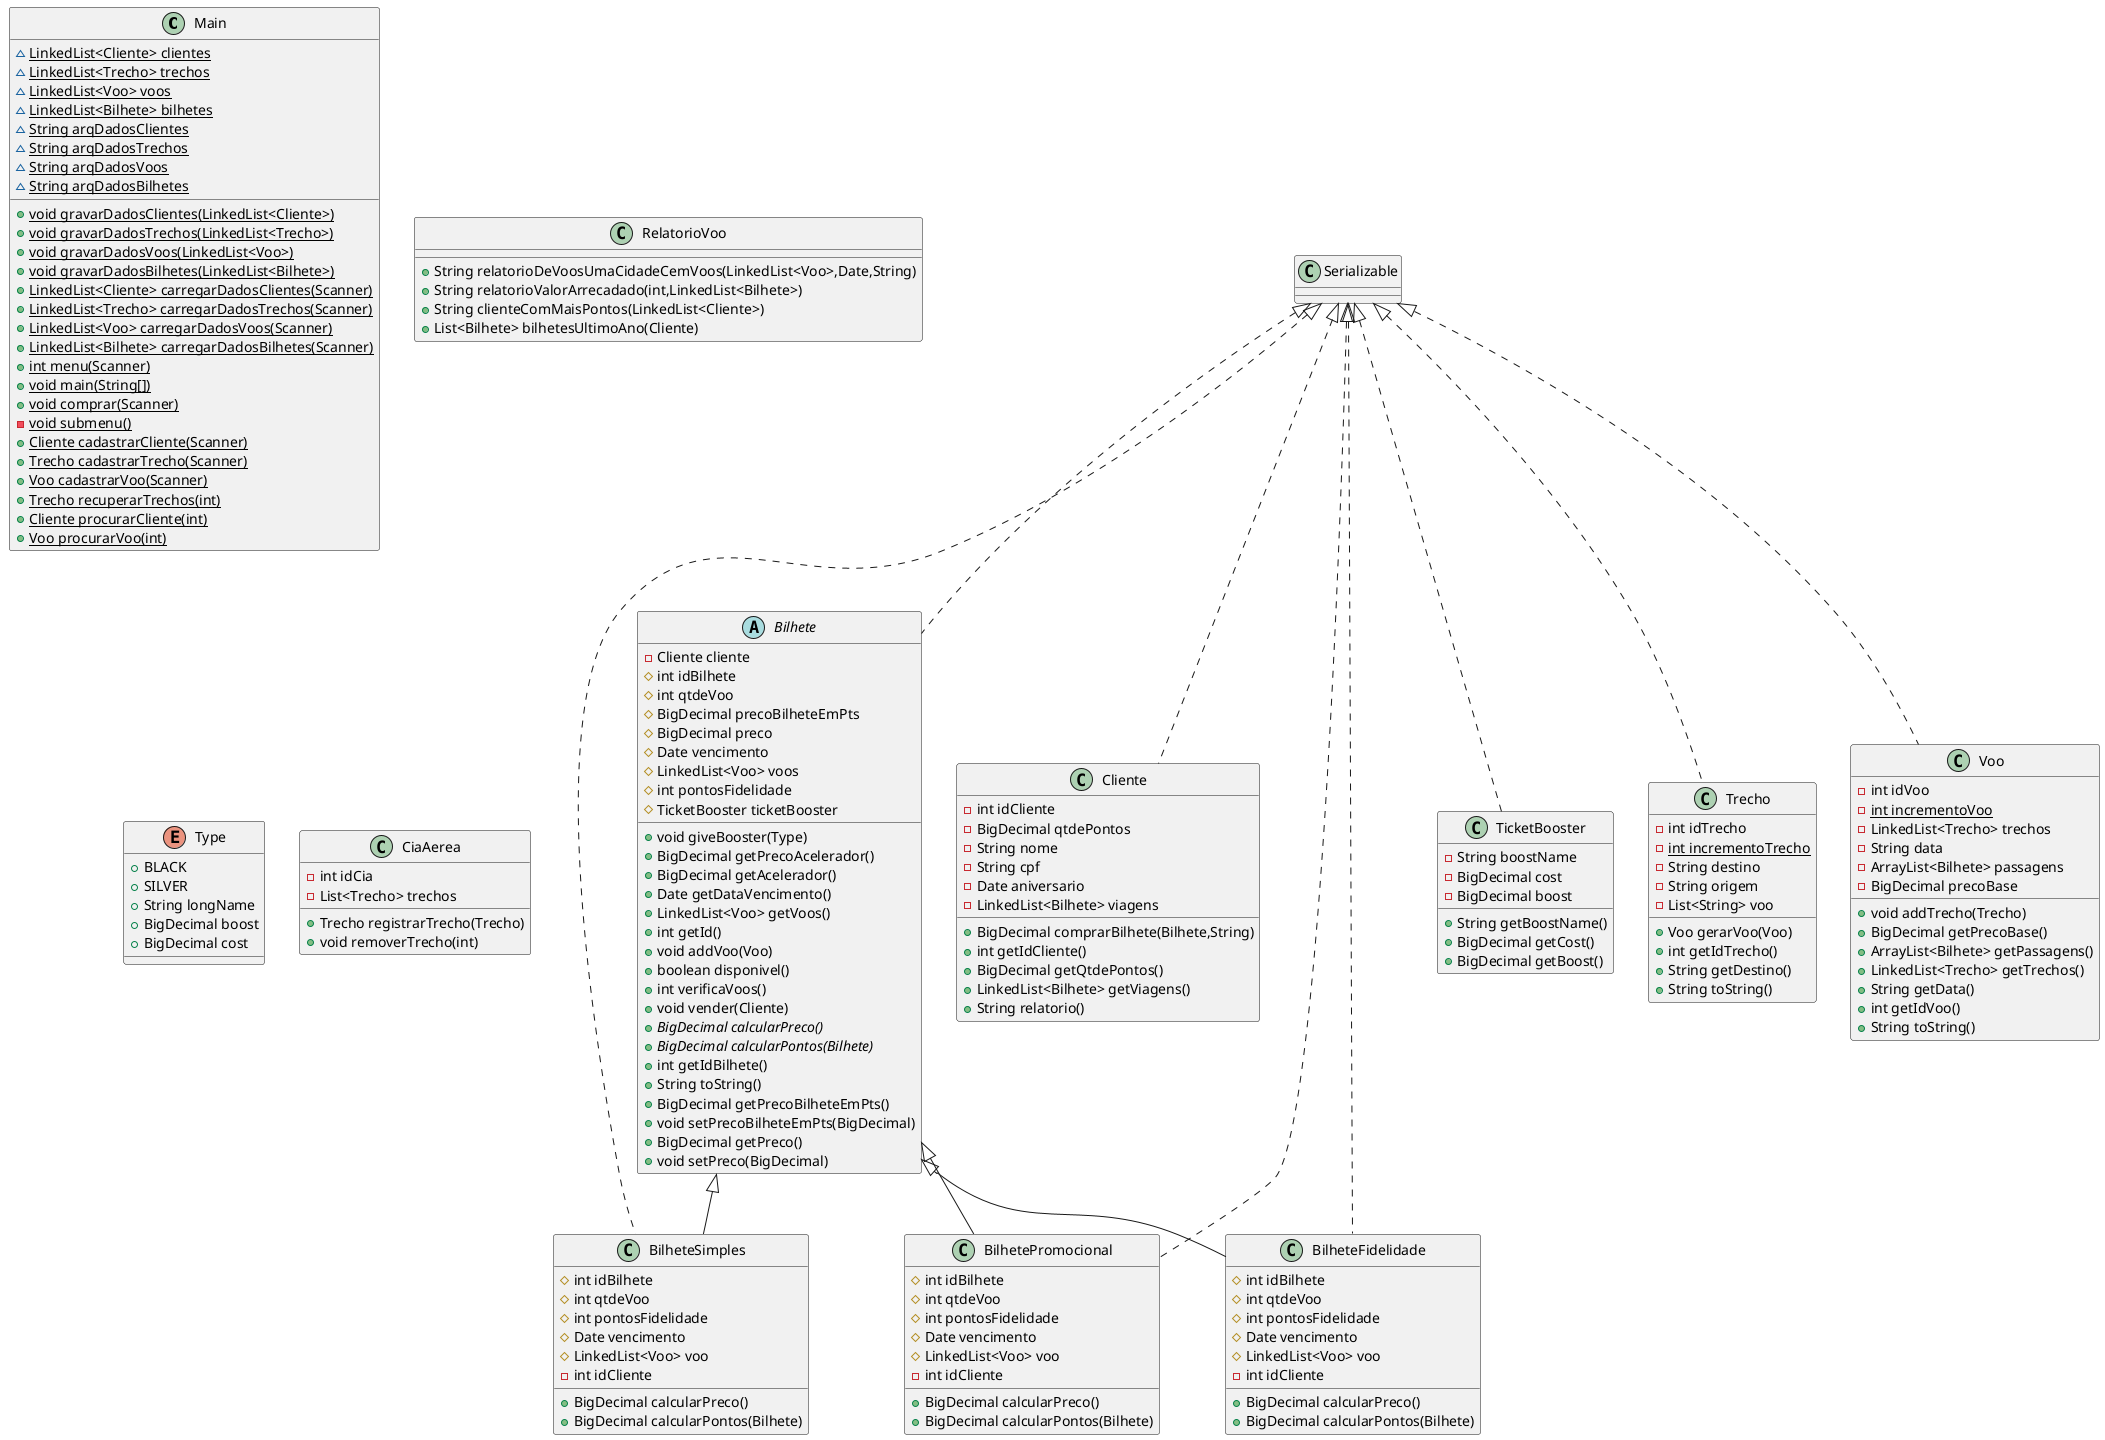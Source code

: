 @startuml
class Main {
~ {static} LinkedList<Cliente> clientes
~ {static} LinkedList<Trecho> trechos
~ {static} LinkedList<Voo> voos
~ {static} LinkedList<Bilhete> bilhetes
~ {static} String arqDadosClientes
~ {static} String arqDadosTrechos
~ {static} String arqDadosVoos
~ {static} String arqDadosBilhetes
+ {static} void gravarDadosClientes(LinkedList<Cliente>)
+ {static} void gravarDadosTrechos(LinkedList<Trecho>)
+ {static} void gravarDadosVoos(LinkedList<Voo>)
+ {static} void gravarDadosBilhetes(LinkedList<Bilhete>)
+ {static} LinkedList<Cliente> carregarDadosClientes(Scanner)
+ {static} LinkedList<Trecho> carregarDadosTrechos(Scanner)
+ {static} LinkedList<Voo> carregarDadosVoos(Scanner)
+ {static} LinkedList<Bilhete> carregarDadosBilhetes(Scanner)
+ {static} int menu(Scanner)
+ {static} void main(String[])
+ {static} void comprar(Scanner)
- {static} void submenu()
+ {static} Cliente cadastrarCliente(Scanner)
+ {static} Trecho cadastrarTrecho(Scanner)
+ {static} Voo cadastrarVoo(Scanner)
+ {static} Trecho recuperarTrechos(int)
+ {static} Cliente procurarCliente(int)
+ {static} Voo procurarVoo(int)
}
class BilheteSimples {
# int idBilhete
# int qtdeVoo
# int pontosFidelidade
# Date vencimento
# LinkedList<Voo> voo
- int idCliente
+ BigDecimal calcularPreco()
+ BigDecimal calcularPontos(Bilhete)
}
class RelatorioVoo {
+ String relatorioDeVoosUmaCidadeCemVoos(LinkedList<Voo>,Date,String)
+ String relatorioValorArrecadado(int,LinkedList<Bilhete>)
+ String clienteComMaisPontos(LinkedList<Cliente>)
+ List<Bilhete> bilhetesUltimoAno(Cliente)
}
class BilheteFidelidade {
# int idBilhete
# int qtdeVoo
# int pontosFidelidade
# Date vencimento
# LinkedList<Voo> voo
- int idCliente
+ BigDecimal calcularPreco()
+ BigDecimal calcularPontos(Bilhete)
}
class TicketBooster {
- String boostName
- BigDecimal cost
- BigDecimal boost
+ String getBoostName()
+ BigDecimal getCost()
+ BigDecimal getBoost()
}
enum Type {
+  BLACK
+  SILVER
+ String longName
+ BigDecimal boost
+ BigDecimal cost
}
class Trecho {
- int idTrecho
- {static} int incrementoTrecho
- String destino
- String origem
- List<String> voo
+ Voo gerarVoo(Voo)
+ int getIdTrecho()
+ String getDestino()
+ String toString()
}
class Cliente {
- int idCliente
- BigDecimal qtdePontos
- String nome
- String cpf
- Date aniversario
- LinkedList<Bilhete> viagens
+ BigDecimal comprarBilhete(Bilhete,String)
+ int getIdCliente()
+ BigDecimal getQtdePontos()
+ LinkedList<Bilhete> getViagens()
+ String relatorio()
}
class BilhetePromocional {
# int idBilhete
# int qtdeVoo
# int pontosFidelidade
# Date vencimento
# LinkedList<Voo> voo
- int idCliente
+ BigDecimal calcularPreco()
+ BigDecimal calcularPontos(Bilhete)
}
abstract class Bilhete {
- Cliente cliente
# int idBilhete
# int qtdeVoo
# BigDecimal precoBilheteEmPts
# BigDecimal preco
# Date vencimento
# LinkedList<Voo> voos
# int pontosFidelidade
# TicketBooster ticketBooster
+ void giveBooster(Type)
+ BigDecimal getPrecoAcelerador()
+ BigDecimal getAcelerador()
+ Date getDataVencimento()
+ LinkedList<Voo> getVoos()
+ int getId()
+ void addVoo(Voo)
+ boolean disponivel()
+ int verificaVoos()
+ void vender(Cliente)
+ {abstract}BigDecimal calcularPreco()
+ {abstract}BigDecimal calcularPontos(Bilhete)
+ int getIdBilhete()
+ String toString()
+ BigDecimal getPrecoBilheteEmPts()
+ void setPrecoBilheteEmPts(BigDecimal)
+ BigDecimal getPreco()
+ void setPreco(BigDecimal)
}
class Voo {
- int idVoo
- {static} int incrementoVoo
- LinkedList<Trecho> trechos
- String data
- ArrayList<Bilhete> passagens
- BigDecimal precoBase
+ void addTrecho(Trecho)
+ BigDecimal getPrecoBase()
+ ArrayList<Bilhete> getPassagens()
+ LinkedList<Trecho> getTrechos()
+ String getData()
+ int getIdVoo()
+ String toString()
}
class CiaAerea {
- int idCia
- List<Trecho> trechos
+ Trecho registrarTrecho(Trecho)
+ void removerTrecho(int)
}


Serializable <|.. BilheteSimples
Bilhete <|-- BilheteSimples
Serializable <|.. BilheteFidelidade
Bilhete <|-- BilheteFidelidade
Serializable <|.. TicketBooster
Serializable <|.. Trecho
Serializable <|.. Cliente
Serializable <|.. BilhetePromocional
Bilhete <|-- BilhetePromocional
Serializable <|.. Bilhete
Serializable <|.. Voo
@enduml